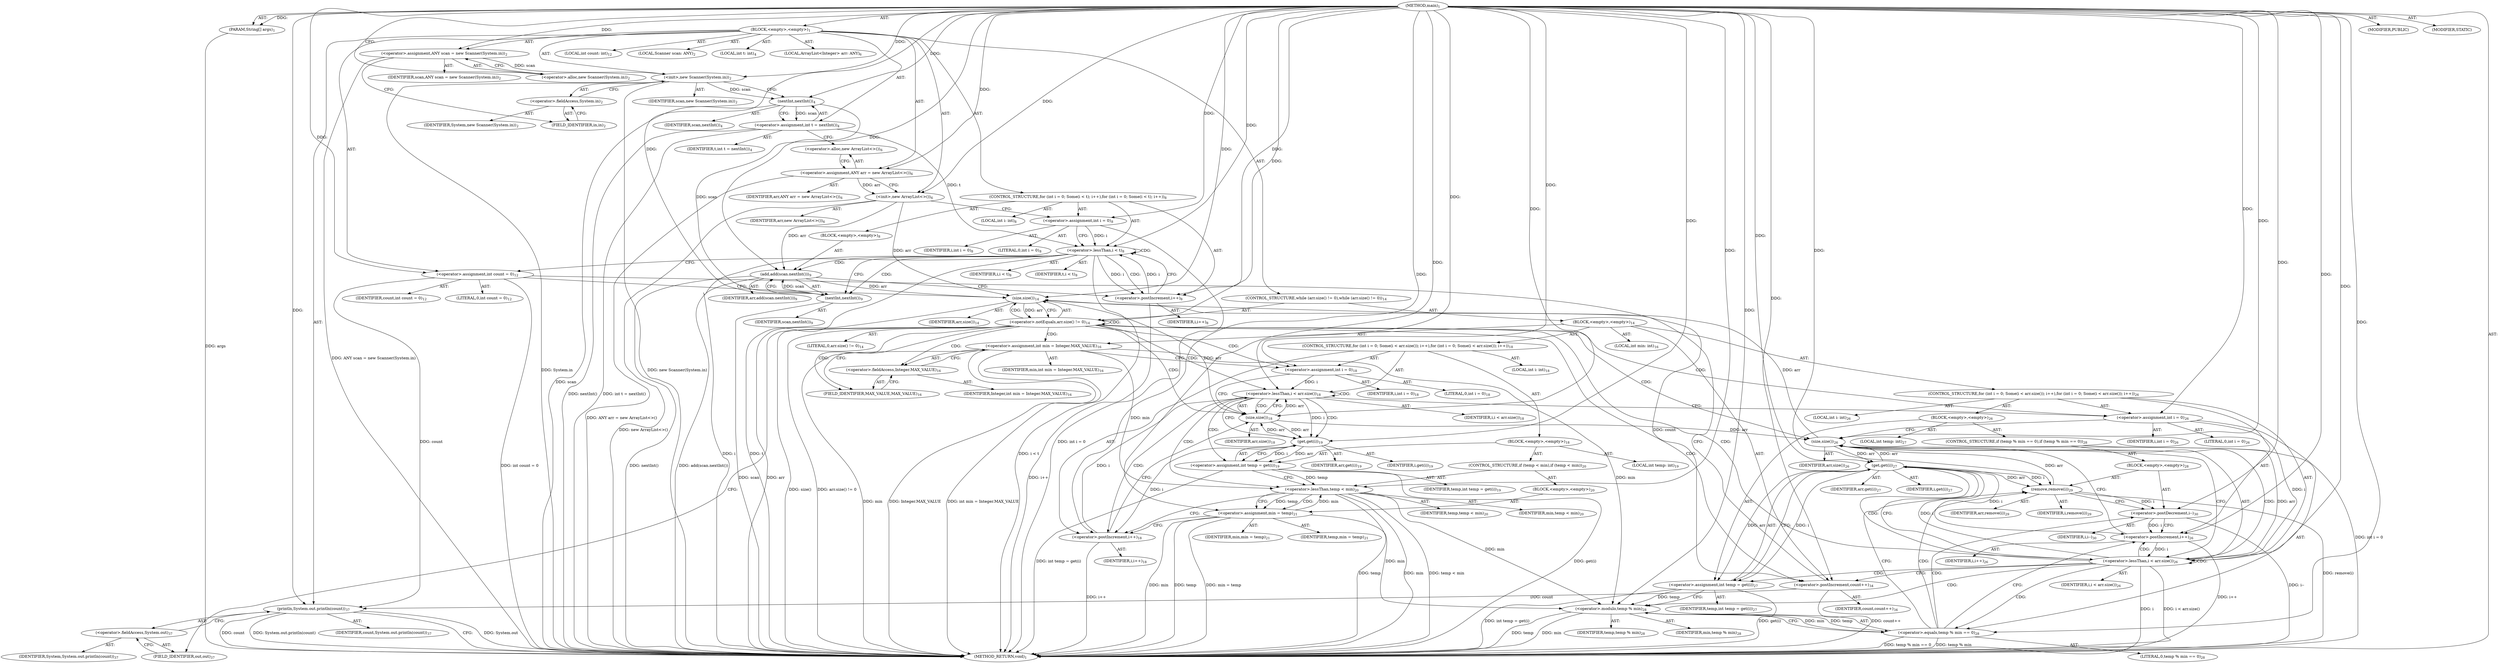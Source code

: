 digraph "main" {  
"21" [label = <(METHOD,main)<SUB>1</SUB>> ]
"22" [label = <(PARAM,String[] args)<SUB>1</SUB>> ]
"23" [label = <(BLOCK,&lt;empty&gt;,&lt;empty&gt;)<SUB>1</SUB>> ]
"4" [label = <(LOCAL,Scanner scan: ANY)<SUB>2</SUB>> ]
"24" [label = <(&lt;operator&gt;.assignment,ANY scan = new Scanner(System.in))<SUB>2</SUB>> ]
"25" [label = <(IDENTIFIER,scan,ANY scan = new Scanner(System.in))<SUB>2</SUB>> ]
"26" [label = <(&lt;operator&gt;.alloc,new Scanner(System.in))<SUB>2</SUB>> ]
"27" [label = <(&lt;init&gt;,new Scanner(System.in))<SUB>2</SUB>> ]
"3" [label = <(IDENTIFIER,scan,new Scanner(System.in))<SUB>2</SUB>> ]
"28" [label = <(&lt;operator&gt;.fieldAccess,System.in)<SUB>2</SUB>> ]
"29" [label = <(IDENTIFIER,System,new Scanner(System.in))<SUB>2</SUB>> ]
"30" [label = <(FIELD_IDENTIFIER,in,in)<SUB>2</SUB>> ]
"31" [label = <(LOCAL,int t: int)<SUB>4</SUB>> ]
"32" [label = <(&lt;operator&gt;.assignment,int t = nextInt())<SUB>4</SUB>> ]
"33" [label = <(IDENTIFIER,t,int t = nextInt())<SUB>4</SUB>> ]
"34" [label = <(nextInt,nextInt())<SUB>4</SUB>> ]
"35" [label = <(IDENTIFIER,scan,nextInt())<SUB>4</SUB>> ]
"6" [label = <(LOCAL,ArrayList&lt;Integer&gt; arr: ANY)<SUB>6</SUB>> ]
"36" [label = <(&lt;operator&gt;.assignment,ANY arr = new ArrayList&lt;&gt;())<SUB>6</SUB>> ]
"37" [label = <(IDENTIFIER,arr,ANY arr = new ArrayList&lt;&gt;())<SUB>6</SUB>> ]
"38" [label = <(&lt;operator&gt;.alloc,new ArrayList&lt;&gt;())<SUB>6</SUB>> ]
"39" [label = <(&lt;init&gt;,new ArrayList&lt;&gt;())<SUB>6</SUB>> ]
"5" [label = <(IDENTIFIER,arr,new ArrayList&lt;&gt;())<SUB>6</SUB>> ]
"40" [label = <(CONTROL_STRUCTURE,for (int i = 0; Some(i &lt; t); i++),for (int i = 0; Some(i &lt; t); i++))<SUB>8</SUB>> ]
"41" [label = <(LOCAL,int i: int)<SUB>8</SUB>> ]
"42" [label = <(&lt;operator&gt;.assignment,int i = 0)<SUB>8</SUB>> ]
"43" [label = <(IDENTIFIER,i,int i = 0)<SUB>8</SUB>> ]
"44" [label = <(LITERAL,0,int i = 0)<SUB>8</SUB>> ]
"45" [label = <(&lt;operator&gt;.lessThan,i &lt; t)<SUB>8</SUB>> ]
"46" [label = <(IDENTIFIER,i,i &lt; t)<SUB>8</SUB>> ]
"47" [label = <(IDENTIFIER,t,i &lt; t)<SUB>8</SUB>> ]
"48" [label = <(&lt;operator&gt;.postIncrement,i++)<SUB>8</SUB>> ]
"49" [label = <(IDENTIFIER,i,i++)<SUB>8</SUB>> ]
"50" [label = <(BLOCK,&lt;empty&gt;,&lt;empty&gt;)<SUB>8</SUB>> ]
"51" [label = <(add,add(scan.nextInt()))<SUB>9</SUB>> ]
"52" [label = <(IDENTIFIER,arr,add(scan.nextInt()))<SUB>9</SUB>> ]
"53" [label = <(nextInt,nextInt())<SUB>9</SUB>> ]
"54" [label = <(IDENTIFIER,scan,nextInt())<SUB>9</SUB>> ]
"55" [label = <(LOCAL,int count: int)<SUB>12</SUB>> ]
"56" [label = <(&lt;operator&gt;.assignment,int count = 0)<SUB>12</SUB>> ]
"57" [label = <(IDENTIFIER,count,int count = 0)<SUB>12</SUB>> ]
"58" [label = <(LITERAL,0,int count = 0)<SUB>12</SUB>> ]
"59" [label = <(CONTROL_STRUCTURE,while (arr.size() != 0),while (arr.size() != 0))<SUB>14</SUB>> ]
"60" [label = <(&lt;operator&gt;.notEquals,arr.size() != 0)<SUB>14</SUB>> ]
"61" [label = <(size,size())<SUB>14</SUB>> ]
"62" [label = <(IDENTIFIER,arr,size())<SUB>14</SUB>> ]
"63" [label = <(LITERAL,0,arr.size() != 0)<SUB>14</SUB>> ]
"64" [label = <(BLOCK,&lt;empty&gt;,&lt;empty&gt;)<SUB>14</SUB>> ]
"65" [label = <(LOCAL,int min: int)<SUB>16</SUB>> ]
"66" [label = <(&lt;operator&gt;.assignment,int min = Integer.MAX_VALUE)<SUB>16</SUB>> ]
"67" [label = <(IDENTIFIER,min,int min = Integer.MAX_VALUE)<SUB>16</SUB>> ]
"68" [label = <(&lt;operator&gt;.fieldAccess,Integer.MAX_VALUE)<SUB>16</SUB>> ]
"69" [label = <(IDENTIFIER,Integer,int min = Integer.MAX_VALUE)<SUB>16</SUB>> ]
"70" [label = <(FIELD_IDENTIFIER,MAX_VALUE,MAX_VALUE)<SUB>16</SUB>> ]
"71" [label = <(CONTROL_STRUCTURE,for (int i = 0; Some(i &lt; arr.size()); i++),for (int i = 0; Some(i &lt; arr.size()); i++))<SUB>18</SUB>> ]
"72" [label = <(LOCAL,int i: int)<SUB>18</SUB>> ]
"73" [label = <(&lt;operator&gt;.assignment,int i = 0)<SUB>18</SUB>> ]
"74" [label = <(IDENTIFIER,i,int i = 0)<SUB>18</SUB>> ]
"75" [label = <(LITERAL,0,int i = 0)<SUB>18</SUB>> ]
"76" [label = <(&lt;operator&gt;.lessThan,i &lt; arr.size())<SUB>18</SUB>> ]
"77" [label = <(IDENTIFIER,i,i &lt; arr.size())<SUB>18</SUB>> ]
"78" [label = <(size,size())<SUB>18</SUB>> ]
"79" [label = <(IDENTIFIER,arr,size())<SUB>18</SUB>> ]
"80" [label = <(&lt;operator&gt;.postIncrement,i++)<SUB>18</SUB>> ]
"81" [label = <(IDENTIFIER,i,i++)<SUB>18</SUB>> ]
"82" [label = <(BLOCK,&lt;empty&gt;,&lt;empty&gt;)<SUB>18</SUB>> ]
"83" [label = <(LOCAL,int temp: int)<SUB>19</SUB>> ]
"84" [label = <(&lt;operator&gt;.assignment,int temp = get(i))<SUB>19</SUB>> ]
"85" [label = <(IDENTIFIER,temp,int temp = get(i))<SUB>19</SUB>> ]
"86" [label = <(get,get(i))<SUB>19</SUB>> ]
"87" [label = <(IDENTIFIER,arr,get(i))<SUB>19</SUB>> ]
"88" [label = <(IDENTIFIER,i,get(i))<SUB>19</SUB>> ]
"89" [label = <(CONTROL_STRUCTURE,if (temp &lt; min),if (temp &lt; min))<SUB>20</SUB>> ]
"90" [label = <(&lt;operator&gt;.lessThan,temp &lt; min)<SUB>20</SUB>> ]
"91" [label = <(IDENTIFIER,temp,temp &lt; min)<SUB>20</SUB>> ]
"92" [label = <(IDENTIFIER,min,temp &lt; min)<SUB>20</SUB>> ]
"93" [label = <(BLOCK,&lt;empty&gt;,&lt;empty&gt;)<SUB>20</SUB>> ]
"94" [label = <(&lt;operator&gt;.assignment,min = temp)<SUB>21</SUB>> ]
"95" [label = <(IDENTIFIER,min,min = temp)<SUB>21</SUB>> ]
"96" [label = <(IDENTIFIER,temp,min = temp)<SUB>21</SUB>> ]
"97" [label = <(CONTROL_STRUCTURE,for (int i = 0; Some(i &lt; arr.size()); i++),for (int i = 0; Some(i &lt; arr.size()); i++))<SUB>26</SUB>> ]
"98" [label = <(LOCAL,int i: int)<SUB>26</SUB>> ]
"99" [label = <(&lt;operator&gt;.assignment,int i = 0)<SUB>26</SUB>> ]
"100" [label = <(IDENTIFIER,i,int i = 0)<SUB>26</SUB>> ]
"101" [label = <(LITERAL,0,int i = 0)<SUB>26</SUB>> ]
"102" [label = <(&lt;operator&gt;.lessThan,i &lt; arr.size())<SUB>26</SUB>> ]
"103" [label = <(IDENTIFIER,i,i &lt; arr.size())<SUB>26</SUB>> ]
"104" [label = <(size,size())<SUB>26</SUB>> ]
"105" [label = <(IDENTIFIER,arr,size())<SUB>26</SUB>> ]
"106" [label = <(&lt;operator&gt;.postIncrement,i++)<SUB>26</SUB>> ]
"107" [label = <(IDENTIFIER,i,i++)<SUB>26</SUB>> ]
"108" [label = <(BLOCK,&lt;empty&gt;,&lt;empty&gt;)<SUB>26</SUB>> ]
"109" [label = <(LOCAL,int temp: int)<SUB>27</SUB>> ]
"110" [label = <(&lt;operator&gt;.assignment,int temp = get(i))<SUB>27</SUB>> ]
"111" [label = <(IDENTIFIER,temp,int temp = get(i))<SUB>27</SUB>> ]
"112" [label = <(get,get(i))<SUB>27</SUB>> ]
"113" [label = <(IDENTIFIER,arr,get(i))<SUB>27</SUB>> ]
"114" [label = <(IDENTIFIER,i,get(i))<SUB>27</SUB>> ]
"115" [label = <(CONTROL_STRUCTURE,if (temp % min == 0),if (temp % min == 0))<SUB>28</SUB>> ]
"116" [label = <(&lt;operator&gt;.equals,temp % min == 0)<SUB>28</SUB>> ]
"117" [label = <(&lt;operator&gt;.modulo,temp % min)<SUB>28</SUB>> ]
"118" [label = <(IDENTIFIER,temp,temp % min)<SUB>28</SUB>> ]
"119" [label = <(IDENTIFIER,min,temp % min)<SUB>28</SUB>> ]
"120" [label = <(LITERAL,0,temp % min == 0)<SUB>28</SUB>> ]
"121" [label = <(BLOCK,&lt;empty&gt;,&lt;empty&gt;)<SUB>28</SUB>> ]
"122" [label = <(remove,remove(i))<SUB>29</SUB>> ]
"123" [label = <(IDENTIFIER,arr,remove(i))<SUB>29</SUB>> ]
"124" [label = <(IDENTIFIER,i,remove(i))<SUB>29</SUB>> ]
"125" [label = <(&lt;operator&gt;.postDecrement,i--)<SUB>30</SUB>> ]
"126" [label = <(IDENTIFIER,i,i--)<SUB>30</SUB>> ]
"127" [label = <(&lt;operator&gt;.postIncrement,count++)<SUB>34</SUB>> ]
"128" [label = <(IDENTIFIER,count,count++)<SUB>34</SUB>> ]
"129" [label = <(println,System.out.println(count))<SUB>37</SUB>> ]
"130" [label = <(&lt;operator&gt;.fieldAccess,System.out)<SUB>37</SUB>> ]
"131" [label = <(IDENTIFIER,System,System.out.println(count))<SUB>37</SUB>> ]
"132" [label = <(FIELD_IDENTIFIER,out,out)<SUB>37</SUB>> ]
"133" [label = <(IDENTIFIER,count,System.out.println(count))<SUB>37</SUB>> ]
"134" [label = <(MODIFIER,PUBLIC)> ]
"135" [label = <(MODIFIER,STATIC)> ]
"136" [label = <(METHOD_RETURN,void)<SUB>1</SUB>> ]
  "21" -> "22"  [ label = "AST: "] 
  "21" -> "23"  [ label = "AST: "] 
  "21" -> "134"  [ label = "AST: "] 
  "21" -> "135"  [ label = "AST: "] 
  "21" -> "136"  [ label = "AST: "] 
  "23" -> "4"  [ label = "AST: "] 
  "23" -> "24"  [ label = "AST: "] 
  "23" -> "27"  [ label = "AST: "] 
  "23" -> "31"  [ label = "AST: "] 
  "23" -> "32"  [ label = "AST: "] 
  "23" -> "6"  [ label = "AST: "] 
  "23" -> "36"  [ label = "AST: "] 
  "23" -> "39"  [ label = "AST: "] 
  "23" -> "40"  [ label = "AST: "] 
  "23" -> "55"  [ label = "AST: "] 
  "23" -> "56"  [ label = "AST: "] 
  "23" -> "59"  [ label = "AST: "] 
  "23" -> "129"  [ label = "AST: "] 
  "24" -> "25"  [ label = "AST: "] 
  "24" -> "26"  [ label = "AST: "] 
  "27" -> "3"  [ label = "AST: "] 
  "27" -> "28"  [ label = "AST: "] 
  "28" -> "29"  [ label = "AST: "] 
  "28" -> "30"  [ label = "AST: "] 
  "32" -> "33"  [ label = "AST: "] 
  "32" -> "34"  [ label = "AST: "] 
  "34" -> "35"  [ label = "AST: "] 
  "36" -> "37"  [ label = "AST: "] 
  "36" -> "38"  [ label = "AST: "] 
  "39" -> "5"  [ label = "AST: "] 
  "40" -> "41"  [ label = "AST: "] 
  "40" -> "42"  [ label = "AST: "] 
  "40" -> "45"  [ label = "AST: "] 
  "40" -> "48"  [ label = "AST: "] 
  "40" -> "50"  [ label = "AST: "] 
  "42" -> "43"  [ label = "AST: "] 
  "42" -> "44"  [ label = "AST: "] 
  "45" -> "46"  [ label = "AST: "] 
  "45" -> "47"  [ label = "AST: "] 
  "48" -> "49"  [ label = "AST: "] 
  "50" -> "51"  [ label = "AST: "] 
  "51" -> "52"  [ label = "AST: "] 
  "51" -> "53"  [ label = "AST: "] 
  "53" -> "54"  [ label = "AST: "] 
  "56" -> "57"  [ label = "AST: "] 
  "56" -> "58"  [ label = "AST: "] 
  "59" -> "60"  [ label = "AST: "] 
  "59" -> "64"  [ label = "AST: "] 
  "60" -> "61"  [ label = "AST: "] 
  "60" -> "63"  [ label = "AST: "] 
  "61" -> "62"  [ label = "AST: "] 
  "64" -> "65"  [ label = "AST: "] 
  "64" -> "66"  [ label = "AST: "] 
  "64" -> "71"  [ label = "AST: "] 
  "64" -> "97"  [ label = "AST: "] 
  "64" -> "127"  [ label = "AST: "] 
  "66" -> "67"  [ label = "AST: "] 
  "66" -> "68"  [ label = "AST: "] 
  "68" -> "69"  [ label = "AST: "] 
  "68" -> "70"  [ label = "AST: "] 
  "71" -> "72"  [ label = "AST: "] 
  "71" -> "73"  [ label = "AST: "] 
  "71" -> "76"  [ label = "AST: "] 
  "71" -> "80"  [ label = "AST: "] 
  "71" -> "82"  [ label = "AST: "] 
  "73" -> "74"  [ label = "AST: "] 
  "73" -> "75"  [ label = "AST: "] 
  "76" -> "77"  [ label = "AST: "] 
  "76" -> "78"  [ label = "AST: "] 
  "78" -> "79"  [ label = "AST: "] 
  "80" -> "81"  [ label = "AST: "] 
  "82" -> "83"  [ label = "AST: "] 
  "82" -> "84"  [ label = "AST: "] 
  "82" -> "89"  [ label = "AST: "] 
  "84" -> "85"  [ label = "AST: "] 
  "84" -> "86"  [ label = "AST: "] 
  "86" -> "87"  [ label = "AST: "] 
  "86" -> "88"  [ label = "AST: "] 
  "89" -> "90"  [ label = "AST: "] 
  "89" -> "93"  [ label = "AST: "] 
  "90" -> "91"  [ label = "AST: "] 
  "90" -> "92"  [ label = "AST: "] 
  "93" -> "94"  [ label = "AST: "] 
  "94" -> "95"  [ label = "AST: "] 
  "94" -> "96"  [ label = "AST: "] 
  "97" -> "98"  [ label = "AST: "] 
  "97" -> "99"  [ label = "AST: "] 
  "97" -> "102"  [ label = "AST: "] 
  "97" -> "106"  [ label = "AST: "] 
  "97" -> "108"  [ label = "AST: "] 
  "99" -> "100"  [ label = "AST: "] 
  "99" -> "101"  [ label = "AST: "] 
  "102" -> "103"  [ label = "AST: "] 
  "102" -> "104"  [ label = "AST: "] 
  "104" -> "105"  [ label = "AST: "] 
  "106" -> "107"  [ label = "AST: "] 
  "108" -> "109"  [ label = "AST: "] 
  "108" -> "110"  [ label = "AST: "] 
  "108" -> "115"  [ label = "AST: "] 
  "110" -> "111"  [ label = "AST: "] 
  "110" -> "112"  [ label = "AST: "] 
  "112" -> "113"  [ label = "AST: "] 
  "112" -> "114"  [ label = "AST: "] 
  "115" -> "116"  [ label = "AST: "] 
  "115" -> "121"  [ label = "AST: "] 
  "116" -> "117"  [ label = "AST: "] 
  "116" -> "120"  [ label = "AST: "] 
  "117" -> "118"  [ label = "AST: "] 
  "117" -> "119"  [ label = "AST: "] 
  "121" -> "122"  [ label = "AST: "] 
  "121" -> "125"  [ label = "AST: "] 
  "122" -> "123"  [ label = "AST: "] 
  "122" -> "124"  [ label = "AST: "] 
  "125" -> "126"  [ label = "AST: "] 
  "127" -> "128"  [ label = "AST: "] 
  "129" -> "130"  [ label = "AST: "] 
  "129" -> "133"  [ label = "AST: "] 
  "130" -> "131"  [ label = "AST: "] 
  "130" -> "132"  [ label = "AST: "] 
  "24" -> "30"  [ label = "CFG: "] 
  "27" -> "34"  [ label = "CFG: "] 
  "32" -> "38"  [ label = "CFG: "] 
  "36" -> "39"  [ label = "CFG: "] 
  "39" -> "42"  [ label = "CFG: "] 
  "56" -> "61"  [ label = "CFG: "] 
  "129" -> "136"  [ label = "CFG: "] 
  "26" -> "24"  [ label = "CFG: "] 
  "28" -> "27"  [ label = "CFG: "] 
  "34" -> "32"  [ label = "CFG: "] 
  "38" -> "36"  [ label = "CFG: "] 
  "42" -> "45"  [ label = "CFG: "] 
  "45" -> "53"  [ label = "CFG: "] 
  "45" -> "56"  [ label = "CFG: "] 
  "48" -> "45"  [ label = "CFG: "] 
  "60" -> "70"  [ label = "CFG: "] 
  "60" -> "132"  [ label = "CFG: "] 
  "130" -> "129"  [ label = "CFG: "] 
  "30" -> "28"  [ label = "CFG: "] 
  "51" -> "48"  [ label = "CFG: "] 
  "61" -> "60"  [ label = "CFG: "] 
  "66" -> "73"  [ label = "CFG: "] 
  "127" -> "61"  [ label = "CFG: "] 
  "132" -> "130"  [ label = "CFG: "] 
  "53" -> "51"  [ label = "CFG: "] 
  "68" -> "66"  [ label = "CFG: "] 
  "73" -> "78"  [ label = "CFG: "] 
  "76" -> "86"  [ label = "CFG: "] 
  "76" -> "99"  [ label = "CFG: "] 
  "80" -> "78"  [ label = "CFG: "] 
  "99" -> "104"  [ label = "CFG: "] 
  "102" -> "112"  [ label = "CFG: "] 
  "102" -> "127"  [ label = "CFG: "] 
  "106" -> "104"  [ label = "CFG: "] 
  "70" -> "68"  [ label = "CFG: "] 
  "78" -> "76"  [ label = "CFG: "] 
  "84" -> "90"  [ label = "CFG: "] 
  "104" -> "102"  [ label = "CFG: "] 
  "110" -> "117"  [ label = "CFG: "] 
  "86" -> "84"  [ label = "CFG: "] 
  "90" -> "94"  [ label = "CFG: "] 
  "90" -> "80"  [ label = "CFG: "] 
  "112" -> "110"  [ label = "CFG: "] 
  "116" -> "122"  [ label = "CFG: "] 
  "116" -> "106"  [ label = "CFG: "] 
  "94" -> "80"  [ label = "CFG: "] 
  "117" -> "116"  [ label = "CFG: "] 
  "122" -> "125"  [ label = "CFG: "] 
  "125" -> "106"  [ label = "CFG: "] 
  "21" -> "26"  [ label = "CFG: "] 
  "22" -> "136"  [ label = "DDG: args"] 
  "24" -> "136"  [ label = "DDG: ANY scan = new Scanner(System.in)"] 
  "27" -> "136"  [ label = "DDG: System.in"] 
  "27" -> "136"  [ label = "DDG: new Scanner(System.in)"] 
  "34" -> "136"  [ label = "DDG: scan"] 
  "32" -> "136"  [ label = "DDG: nextInt()"] 
  "32" -> "136"  [ label = "DDG: int t = nextInt()"] 
  "36" -> "136"  [ label = "DDG: ANY arr = new ArrayList&lt;&gt;()"] 
  "39" -> "136"  [ label = "DDG: new ArrayList&lt;&gt;()"] 
  "42" -> "136"  [ label = "DDG: int i = 0"] 
  "45" -> "136"  [ label = "DDG: i"] 
  "45" -> "136"  [ label = "DDG: t"] 
  "45" -> "136"  [ label = "DDG: i &lt; t"] 
  "56" -> "136"  [ label = "DDG: int count = 0"] 
  "61" -> "136"  [ label = "DDG: arr"] 
  "60" -> "136"  [ label = "DDG: size()"] 
  "60" -> "136"  [ label = "DDG: arr.size() != 0"] 
  "129" -> "136"  [ label = "DDG: System.out"] 
  "129" -> "136"  [ label = "DDG: count"] 
  "129" -> "136"  [ label = "DDG: System.out.println(count)"] 
  "66" -> "136"  [ label = "DDG: min"] 
  "66" -> "136"  [ label = "DDG: Integer.MAX_VALUE"] 
  "66" -> "136"  [ label = "DDG: int min = Integer.MAX_VALUE"] 
  "99" -> "136"  [ label = "DDG: int i = 0"] 
  "102" -> "136"  [ label = "DDG: i"] 
  "102" -> "136"  [ label = "DDG: i &lt; arr.size()"] 
  "127" -> "136"  [ label = "DDG: count++"] 
  "110" -> "136"  [ label = "DDG: get(i)"] 
  "110" -> "136"  [ label = "DDG: int temp = get(i)"] 
  "117" -> "136"  [ label = "DDG: temp"] 
  "117" -> "136"  [ label = "DDG: min"] 
  "116" -> "136"  [ label = "DDG: temp % min"] 
  "116" -> "136"  [ label = "DDG: temp % min == 0"] 
  "122" -> "136"  [ label = "DDG: remove(i)"] 
  "125" -> "136"  [ label = "DDG: i--"] 
  "106" -> "136"  [ label = "DDG: i++"] 
  "84" -> "136"  [ label = "DDG: get(i)"] 
  "84" -> "136"  [ label = "DDG: int temp = get(i)"] 
  "90" -> "136"  [ label = "DDG: temp"] 
  "90" -> "136"  [ label = "DDG: min"] 
  "90" -> "136"  [ label = "DDG: temp &lt; min"] 
  "94" -> "136"  [ label = "DDG: min"] 
  "94" -> "136"  [ label = "DDG: temp"] 
  "94" -> "136"  [ label = "DDG: min = temp"] 
  "80" -> "136"  [ label = "DDG: i++"] 
  "53" -> "136"  [ label = "DDG: scan"] 
  "51" -> "136"  [ label = "DDG: nextInt()"] 
  "51" -> "136"  [ label = "DDG: add(scan.nextInt())"] 
  "48" -> "136"  [ label = "DDG: i++"] 
  "21" -> "22"  [ label = "DDG: "] 
  "21" -> "24"  [ label = "DDG: "] 
  "34" -> "32"  [ label = "DDG: scan"] 
  "21" -> "36"  [ label = "DDG: "] 
  "21" -> "56"  [ label = "DDG: "] 
  "24" -> "27"  [ label = "DDG: scan"] 
  "21" -> "27"  [ label = "DDG: "] 
  "36" -> "39"  [ label = "DDG: arr"] 
  "21" -> "39"  [ label = "DDG: "] 
  "21" -> "42"  [ label = "DDG: "] 
  "56" -> "129"  [ label = "DDG: count"] 
  "127" -> "129"  [ label = "DDG: count"] 
  "21" -> "129"  [ label = "DDG: "] 
  "27" -> "34"  [ label = "DDG: scan"] 
  "21" -> "34"  [ label = "DDG: "] 
  "42" -> "45"  [ label = "DDG: i"] 
  "48" -> "45"  [ label = "DDG: i"] 
  "21" -> "45"  [ label = "DDG: "] 
  "32" -> "45"  [ label = "DDG: t"] 
  "45" -> "48"  [ label = "DDG: i"] 
  "21" -> "48"  [ label = "DDG: "] 
  "61" -> "60"  [ label = "DDG: arr"] 
  "21" -> "60"  [ label = "DDG: "] 
  "39" -> "51"  [ label = "DDG: arr"] 
  "21" -> "51"  [ label = "DDG: "] 
  "53" -> "51"  [ label = "DDG: scan"] 
  "39" -> "61"  [ label = "DDG: arr"] 
  "104" -> "61"  [ label = "DDG: arr"] 
  "51" -> "61"  [ label = "DDG: arr"] 
  "21" -> "61"  [ label = "DDG: "] 
  "21" -> "73"  [ label = "DDG: "] 
  "21" -> "99"  [ label = "DDG: "] 
  "56" -> "127"  [ label = "DDG: count"] 
  "21" -> "127"  [ label = "DDG: "] 
  "34" -> "53"  [ label = "DDG: scan"] 
  "21" -> "53"  [ label = "DDG: "] 
  "73" -> "76"  [ label = "DDG: i"] 
  "80" -> "76"  [ label = "DDG: i"] 
  "21" -> "76"  [ label = "DDG: "] 
  "78" -> "76"  [ label = "DDG: arr"] 
  "86" -> "80"  [ label = "DDG: i"] 
  "21" -> "80"  [ label = "DDG: "] 
  "86" -> "84"  [ label = "DDG: arr"] 
  "86" -> "84"  [ label = "DDG: i"] 
  "99" -> "102"  [ label = "DDG: i"] 
  "106" -> "102"  [ label = "DDG: i"] 
  "21" -> "102"  [ label = "DDG: "] 
  "104" -> "102"  [ label = "DDG: arr"] 
  "112" -> "106"  [ label = "DDG: i"] 
  "125" -> "106"  [ label = "DDG: i"] 
  "21" -> "106"  [ label = "DDG: "] 
  "112" -> "110"  [ label = "DDG: arr"] 
  "112" -> "110"  [ label = "DDG: i"] 
  "61" -> "78"  [ label = "DDG: arr"] 
  "86" -> "78"  [ label = "DDG: arr"] 
  "21" -> "78"  [ label = "DDG: "] 
  "78" -> "104"  [ label = "DDG: arr"] 
  "112" -> "104"  [ label = "DDG: arr"] 
  "122" -> "104"  [ label = "DDG: arr"] 
  "21" -> "104"  [ label = "DDG: "] 
  "78" -> "86"  [ label = "DDG: arr"] 
  "21" -> "86"  [ label = "DDG: "] 
  "76" -> "86"  [ label = "DDG: i"] 
  "84" -> "90"  [ label = "DDG: temp"] 
  "21" -> "90"  [ label = "DDG: "] 
  "66" -> "90"  [ label = "DDG: min"] 
  "94" -> "90"  [ label = "DDG: min"] 
  "90" -> "94"  [ label = "DDG: temp"] 
  "21" -> "94"  [ label = "DDG: "] 
  "104" -> "112"  [ label = "DDG: arr"] 
  "21" -> "112"  [ label = "DDG: "] 
  "102" -> "112"  [ label = "DDG: i"] 
  "117" -> "116"  [ label = "DDG: temp"] 
  "117" -> "116"  [ label = "DDG: min"] 
  "21" -> "116"  [ label = "DDG: "] 
  "110" -> "117"  [ label = "DDG: temp"] 
  "21" -> "117"  [ label = "DDG: "] 
  "66" -> "117"  [ label = "DDG: min"] 
  "90" -> "117"  [ label = "DDG: min"] 
  "94" -> "117"  [ label = "DDG: min"] 
  "112" -> "122"  [ label = "DDG: arr"] 
  "21" -> "122"  [ label = "DDG: "] 
  "112" -> "122"  [ label = "DDG: i"] 
  "122" -> "125"  [ label = "DDG: i"] 
  "21" -> "125"  [ label = "DDG: "] 
  "45" -> "48"  [ label = "CDG: "] 
  "45" -> "51"  [ label = "CDG: "] 
  "45" -> "45"  [ label = "CDG: "] 
  "45" -> "53"  [ label = "CDG: "] 
  "60" -> "68"  [ label = "CDG: "] 
  "60" -> "60"  [ label = "CDG: "] 
  "60" -> "73"  [ label = "CDG: "] 
  "60" -> "66"  [ label = "CDG: "] 
  "60" -> "99"  [ label = "CDG: "] 
  "60" -> "102"  [ label = "CDG: "] 
  "60" -> "104"  [ label = "CDG: "] 
  "60" -> "76"  [ label = "CDG: "] 
  "60" -> "61"  [ label = "CDG: "] 
  "60" -> "70"  [ label = "CDG: "] 
  "60" -> "127"  [ label = "CDG: "] 
  "60" -> "78"  [ label = "CDG: "] 
  "76" -> "84"  [ label = "CDG: "] 
  "76" -> "76"  [ label = "CDG: "] 
  "76" -> "90"  [ label = "CDG: "] 
  "76" -> "80"  [ label = "CDG: "] 
  "76" -> "78"  [ label = "CDG: "] 
  "76" -> "86"  [ label = "CDG: "] 
  "102" -> "116"  [ label = "CDG: "] 
  "102" -> "102"  [ label = "CDG: "] 
  "102" -> "104"  [ label = "CDG: "] 
  "102" -> "106"  [ label = "CDG: "] 
  "102" -> "112"  [ label = "CDG: "] 
  "102" -> "110"  [ label = "CDG: "] 
  "102" -> "117"  [ label = "CDG: "] 
  "90" -> "94"  [ label = "CDG: "] 
  "116" -> "122"  [ label = "CDG: "] 
  "116" -> "125"  [ label = "CDG: "] 
}
